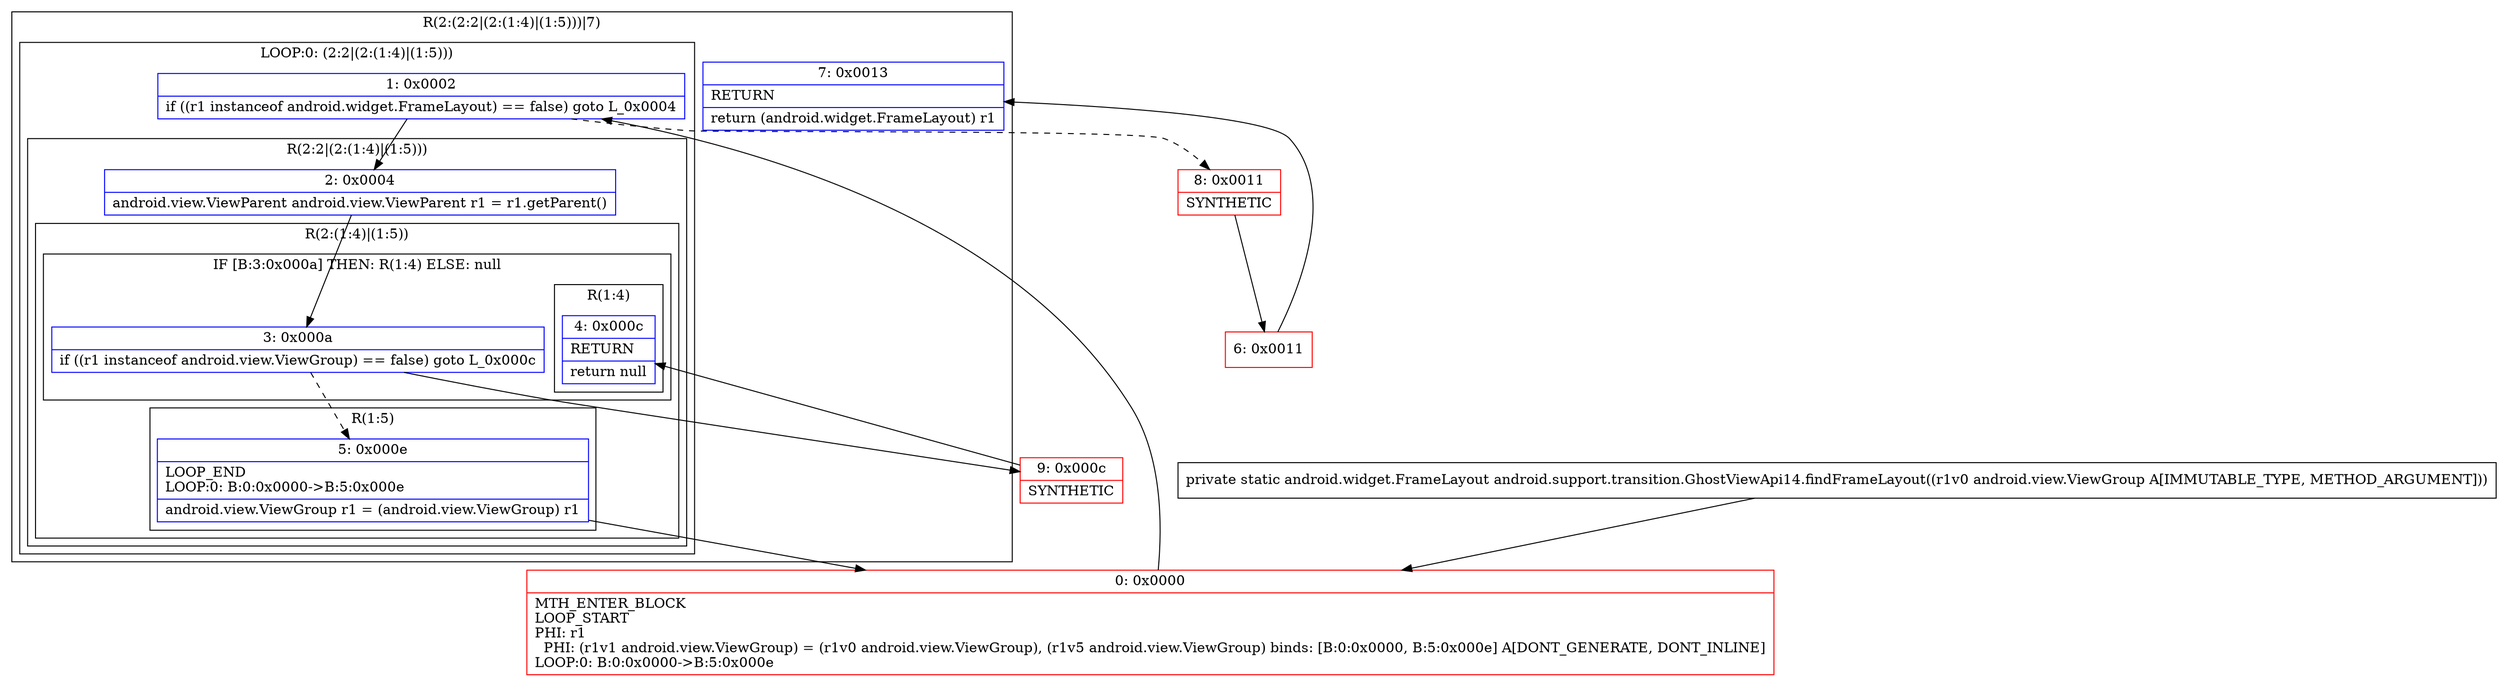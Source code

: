 digraph "CFG forandroid.support.transition.GhostViewApi14.findFrameLayout(Landroid\/view\/ViewGroup;)Landroid\/widget\/FrameLayout;" {
subgraph cluster_Region_1104419429 {
label = "R(2:(2:2|(2:(1:4)|(1:5)))|7)";
node [shape=record,color=blue];
subgraph cluster_LoopRegion_1870086302 {
label = "LOOP:0: (2:2|(2:(1:4)|(1:5)))";
node [shape=record,color=blue];
Node_1 [shape=record,label="{1\:\ 0x0002|if ((r1 instanceof android.widget.FrameLayout) == false) goto L_0x0004\l}"];
subgraph cluster_Region_335840183 {
label = "R(2:2|(2:(1:4)|(1:5)))";
node [shape=record,color=blue];
Node_2 [shape=record,label="{2\:\ 0x0004|android.view.ViewParent android.view.ViewParent r1 = r1.getParent()\l}"];
subgraph cluster_Region_712667133 {
label = "R(2:(1:4)|(1:5))";
node [shape=record,color=blue];
subgraph cluster_IfRegion_1702558068 {
label = "IF [B:3:0x000a] THEN: R(1:4) ELSE: null";
node [shape=record,color=blue];
Node_3 [shape=record,label="{3\:\ 0x000a|if ((r1 instanceof android.view.ViewGroup) == false) goto L_0x000c\l}"];
subgraph cluster_Region_1364270917 {
label = "R(1:4)";
node [shape=record,color=blue];
Node_4 [shape=record,label="{4\:\ 0x000c|RETURN\l|return null\l}"];
}
}
subgraph cluster_Region_1003427212 {
label = "R(1:5)";
node [shape=record,color=blue];
Node_5 [shape=record,label="{5\:\ 0x000e|LOOP_END\lLOOP:0: B:0:0x0000\-\>B:5:0x000e\l|android.view.ViewGroup r1 = (android.view.ViewGroup) r1\l}"];
}
}
}
}
Node_7 [shape=record,label="{7\:\ 0x0013|RETURN\l|return (android.widget.FrameLayout) r1\l}"];
}
Node_0 [shape=record,color=red,label="{0\:\ 0x0000|MTH_ENTER_BLOCK\lLOOP_START\lPHI: r1 \l  PHI: (r1v1 android.view.ViewGroup) = (r1v0 android.view.ViewGroup), (r1v5 android.view.ViewGroup) binds: [B:0:0x0000, B:5:0x000e] A[DONT_GENERATE, DONT_INLINE]\lLOOP:0: B:0:0x0000\-\>B:5:0x000e\l}"];
Node_6 [shape=record,color=red,label="{6\:\ 0x0011}"];
Node_8 [shape=record,color=red,label="{8\:\ 0x0011|SYNTHETIC\l}"];
Node_9 [shape=record,color=red,label="{9\:\ 0x000c|SYNTHETIC\l}"];
MethodNode[shape=record,label="{private static android.widget.FrameLayout android.support.transition.GhostViewApi14.findFrameLayout((r1v0 android.view.ViewGroup A[IMMUTABLE_TYPE, METHOD_ARGUMENT])) }"];
MethodNode -> Node_0;
Node_1 -> Node_2;
Node_1 -> Node_8[style=dashed];
Node_2 -> Node_3;
Node_3 -> Node_5[style=dashed];
Node_3 -> Node_9;
Node_5 -> Node_0;
Node_0 -> Node_1;
Node_6 -> Node_7;
Node_8 -> Node_6;
Node_9 -> Node_4;
}

